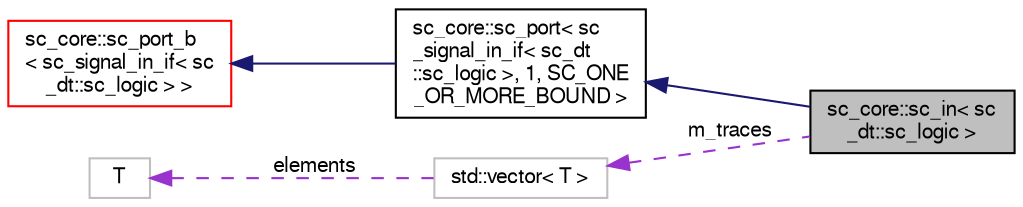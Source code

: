 digraph "sc_core::sc_in&lt; sc_dt::sc_logic &gt;"
{
  edge [fontname="FreeSans",fontsize="10",labelfontname="FreeSans",labelfontsize="10"];
  node [fontname="FreeSans",fontsize="10",shape=record];
  rankdir="LR";
  Node6 [label="sc_core::sc_in\< sc\l_dt::sc_logic \>",height=0.2,width=0.4,color="black", fillcolor="grey75", style="filled", fontcolor="black"];
  Node7 -> Node6 [dir="back",color="midnightblue",fontsize="10",style="solid",fontname="FreeSans"];
  Node7 [label="sc_core::sc_port\< sc\l_signal_in_if\< sc_dt\l::sc_logic \>, 1, SC_ONE\l_OR_MORE_BOUND \>",height=0.2,width=0.4,color="black", fillcolor="white", style="filled",URL="$a01224.html"];
  Node8 -> Node7 [dir="back",color="midnightblue",fontsize="10",style="solid",fontname="FreeSans"];
  Node8 [label="sc_core::sc_port_b\l\< sc_signal_in_if\< sc\l_dt::sc_logic \> \>",height=0.2,width=0.4,color="red", fillcolor="white", style="filled",URL="$a01220.html"];
  Node11 -> Node6 [dir="back",color="darkorchid3",fontsize="10",style="dashed",label=" m_traces" ,fontname="FreeSans"];
  Node11 [label="std::vector\< T \>",height=0.2,width=0.4,color="grey75", fillcolor="white", style="filled",tooltip="STL class. "];
  Node12 -> Node11 [dir="back",color="darkorchid3",fontsize="10",style="dashed",label=" elements" ,fontname="FreeSans"];
  Node12 [label="T",height=0.2,width=0.4,color="grey75", fillcolor="white", style="filled"];
}
